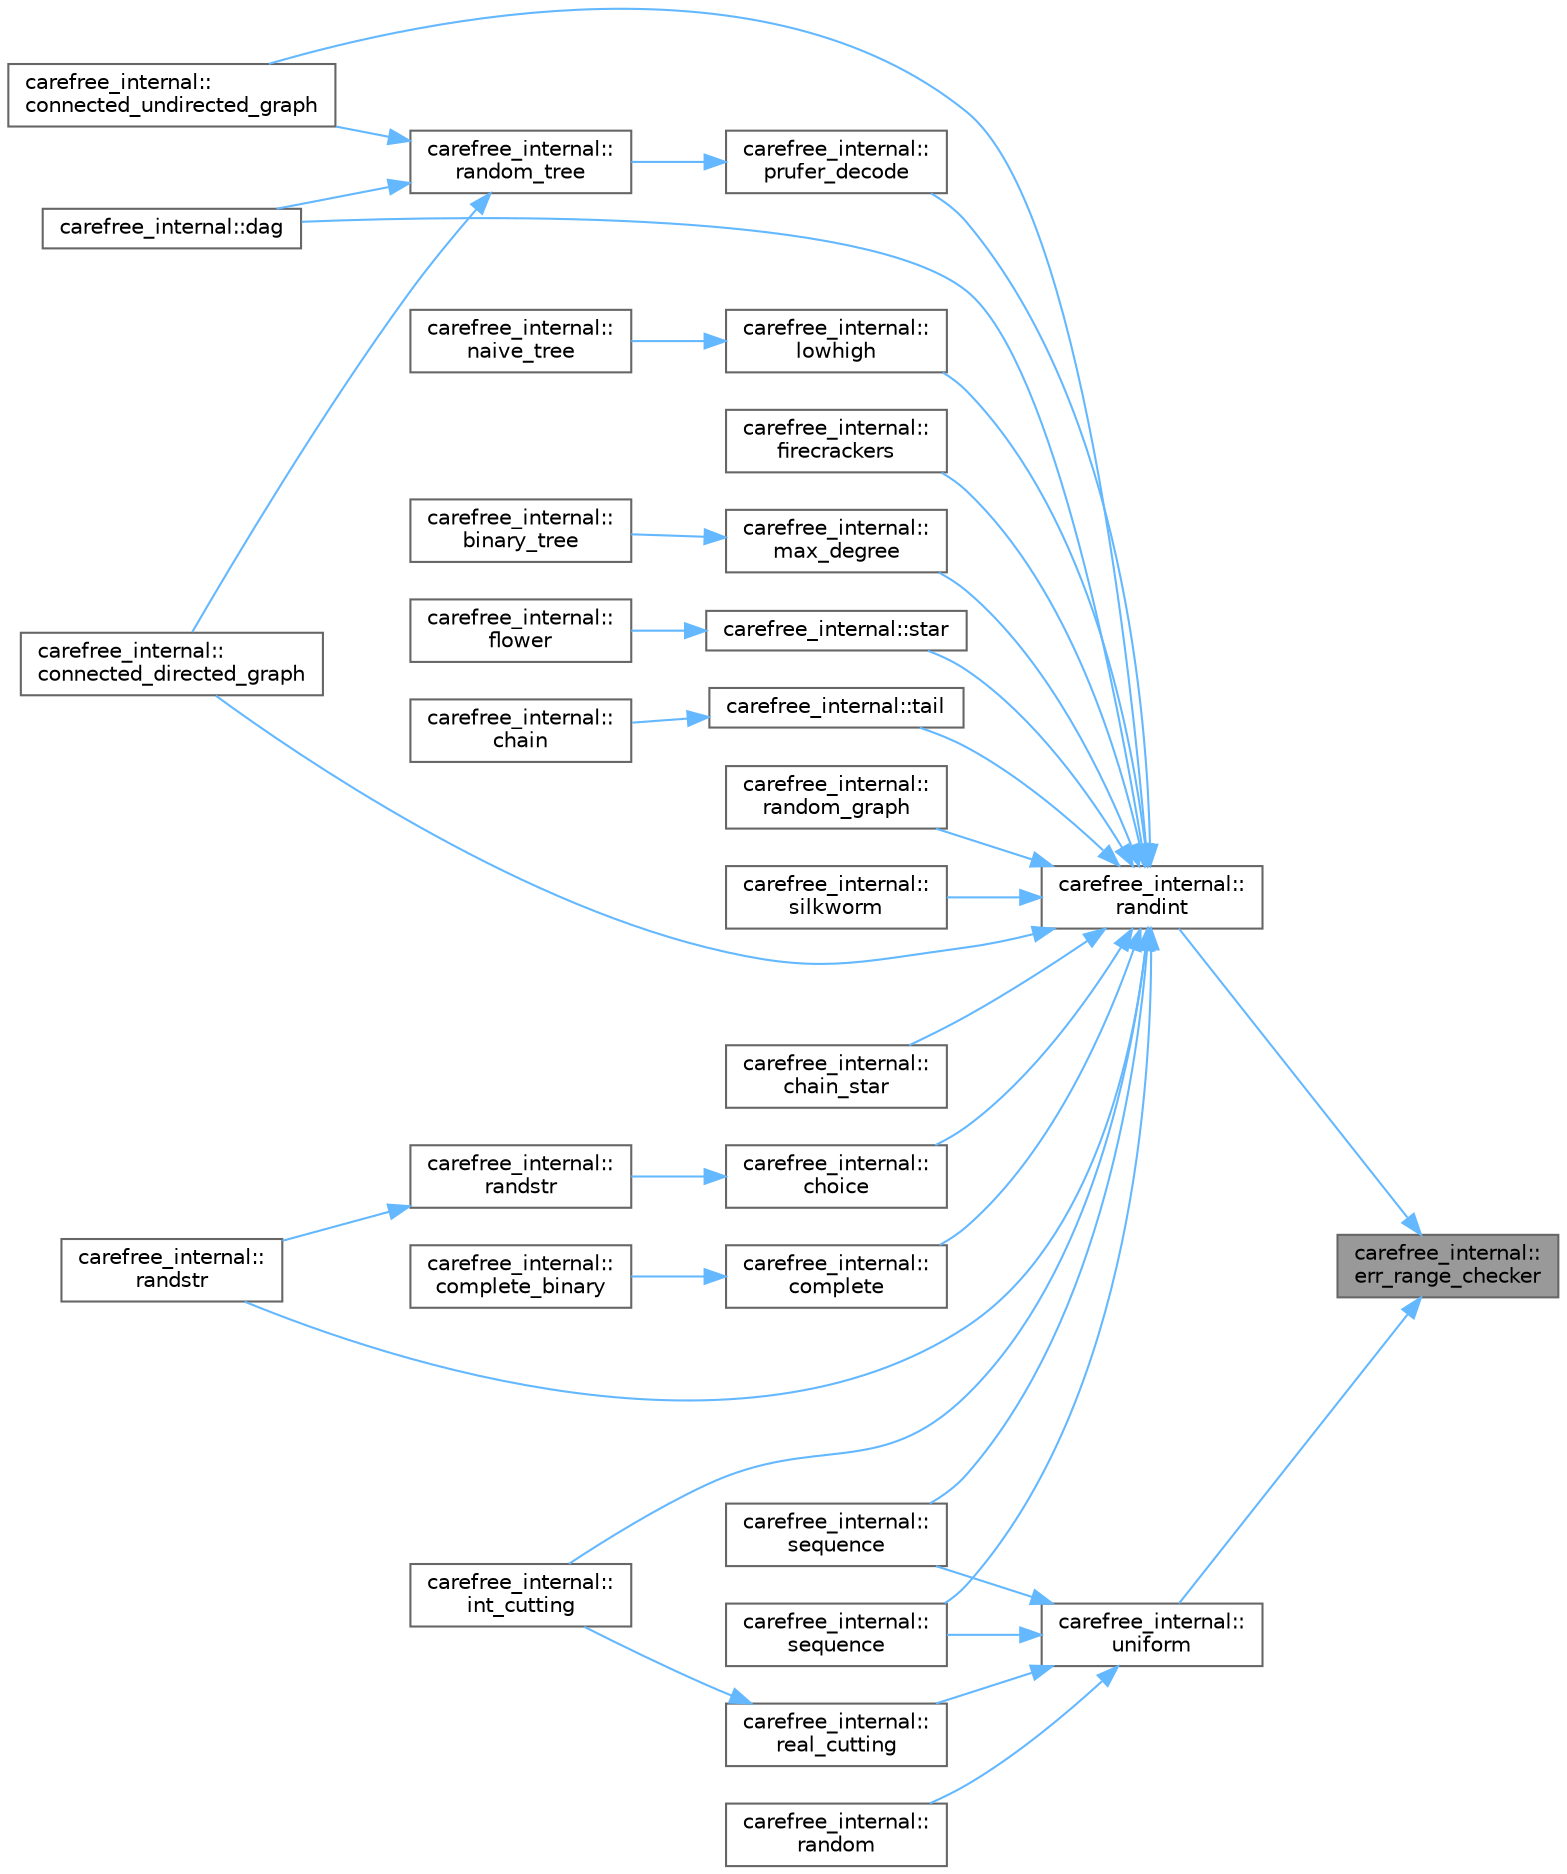 digraph "carefree_internal::err_range_checker"
{
 // LATEX_PDF_SIZE
  bgcolor="transparent";
  edge [fontname=Helvetica,fontsize=10,labelfontname=Helvetica,labelfontsize=10];
  node [fontname=Helvetica,fontsize=10,shape=box,height=0.2,width=0.4];
  rankdir="RL";
  Node1 [id="Node000001",label="carefree_internal::\lerr_range_checker",height=0.2,width=0.4,color="gray40", fillcolor="grey60", style="filled", fontcolor="black",tooltip=" "];
  Node1 -> Node2 [id="edge1_Node000001_Node000002",dir="back",color="steelblue1",style="solid",tooltip=" "];
  Node2 [id="Node000002",label="carefree_internal::\lrandint",height=0.2,width=0.4,color="grey40", fillcolor="white", style="filled",URL="$namespacecarefree__internal.html#a6fd76e6e2b0005838173a512f6065ffe",tooltip=" "];
  Node2 -> Node3 [id="edge2_Node000002_Node000003",dir="back",color="steelblue1",style="solid",tooltip=" "];
  Node3 [id="Node000003",label="carefree_internal::\lchain_star",height=0.2,width=0.4,color="grey40", fillcolor="white", style="filled",URL="$namespacecarefree__internal.html#aad7dbc1a16b16dd475afde24d7adf0d1",tooltip=" "];
  Node2 -> Node4 [id="edge3_Node000002_Node000004",dir="back",color="steelblue1",style="solid",tooltip=" "];
  Node4 [id="Node000004",label="carefree_internal::\lchoice",height=0.2,width=0.4,color="grey40", fillcolor="white", style="filled",URL="$namespacecarefree__internal.html#a5d47653d8749e7941b9720057b0aadf0",tooltip=" "];
  Node4 -> Node5 [id="edge4_Node000004_Node000005",dir="back",color="steelblue1",style="solid",tooltip=" "];
  Node5 [id="Node000005",label="carefree_internal::\lrandstr",height=0.2,width=0.4,color="grey40", fillcolor="white", style="filled",URL="$namespacecarefree__internal.html#ae7ef7cdd0bebd841afceaf4cc4dfb1fe",tooltip=" "];
  Node5 -> Node6 [id="edge5_Node000005_Node000006",dir="back",color="steelblue1",style="solid",tooltip=" "];
  Node6 [id="Node000006",label="carefree_internal::\lrandstr",height=0.2,width=0.4,color="grey40", fillcolor="white", style="filled",URL="$namespacecarefree__internal.html#adc3bd71802747976e3ac8d6e22b0194d",tooltip=" "];
  Node2 -> Node7 [id="edge6_Node000002_Node000007",dir="back",color="steelblue1",style="solid",tooltip=" "];
  Node7 [id="Node000007",label="carefree_internal::\lcomplete",height=0.2,width=0.4,color="grey40", fillcolor="white", style="filled",URL="$namespacecarefree__internal.html#ad3a206037445f3e3ec7f383b06e672e7",tooltip=" "];
  Node7 -> Node8 [id="edge7_Node000007_Node000008",dir="back",color="steelblue1",style="solid",tooltip=" "];
  Node8 [id="Node000008",label="carefree_internal::\lcomplete_binary",height=0.2,width=0.4,color="grey40", fillcolor="white", style="filled",URL="$namespacecarefree__internal.html#a7ad83ca88f9ccb6fb56881d86ef38776",tooltip=" "];
  Node2 -> Node9 [id="edge8_Node000002_Node000009",dir="back",color="steelblue1",style="solid",tooltip=" "];
  Node9 [id="Node000009",label="carefree_internal::\lconnected_directed_graph",height=0.2,width=0.4,color="grey40", fillcolor="white", style="filled",URL="$namespacecarefree__internal.html#a724484c7eb7b8b55dd4c794862746903",tooltip=" "];
  Node2 -> Node10 [id="edge9_Node000002_Node000010",dir="back",color="steelblue1",style="solid",tooltip=" "];
  Node10 [id="Node000010",label="carefree_internal::\lconnected_undirected_graph",height=0.2,width=0.4,color="grey40", fillcolor="white", style="filled",URL="$namespacecarefree__internal.html#a1b727fafdf70d1ca51cbc3e3d459758b",tooltip=" "];
  Node2 -> Node11 [id="edge10_Node000002_Node000011",dir="back",color="steelblue1",style="solid",tooltip=" "];
  Node11 [id="Node000011",label="carefree_internal::dag",height=0.2,width=0.4,color="grey40", fillcolor="white", style="filled",URL="$namespacecarefree__internal.html#a28dda1f852ebd11512dd66590a94b96f",tooltip=" "];
  Node2 -> Node12 [id="edge11_Node000002_Node000012",dir="back",color="steelblue1",style="solid",tooltip=" "];
  Node12 [id="Node000012",label="carefree_internal::\lfirecrackers",height=0.2,width=0.4,color="grey40", fillcolor="white", style="filled",URL="$namespacecarefree__internal.html#a9435ff722beb77c4643b43781ffcf64b",tooltip=" "];
  Node2 -> Node13 [id="edge12_Node000002_Node000013",dir="back",color="steelblue1",style="solid",tooltip=" "];
  Node13 [id="Node000013",label="carefree_internal::\lint_cutting",height=0.2,width=0.4,color="grey40", fillcolor="white", style="filled",URL="$namespacecarefree__internal.html#a712398045d7754abf007d27efbe0bcae",tooltip=" "];
  Node2 -> Node14 [id="edge13_Node000002_Node000014",dir="back",color="steelblue1",style="solid",tooltip=" "];
  Node14 [id="Node000014",label="carefree_internal::\llowhigh",height=0.2,width=0.4,color="grey40", fillcolor="white", style="filled",URL="$namespacecarefree__internal.html#a515d38ea0328bd28511c5ae891e700f9",tooltip=" "];
  Node14 -> Node15 [id="edge14_Node000014_Node000015",dir="back",color="steelblue1",style="solid",tooltip=" "];
  Node15 [id="Node000015",label="carefree_internal::\lnaive_tree",height=0.2,width=0.4,color="grey40", fillcolor="white", style="filled",URL="$namespacecarefree__internal.html#a6568ca7a4573592fe32797708ffd5660",tooltip=" "];
  Node2 -> Node16 [id="edge15_Node000002_Node000016",dir="back",color="steelblue1",style="solid",tooltip=" "];
  Node16 [id="Node000016",label="carefree_internal::\lmax_degree",height=0.2,width=0.4,color="grey40", fillcolor="white", style="filled",URL="$namespacecarefree__internal.html#aa1d429d13c51db08341e8224a4f22bf0",tooltip=" "];
  Node16 -> Node17 [id="edge16_Node000016_Node000017",dir="back",color="steelblue1",style="solid",tooltip=" "];
  Node17 [id="Node000017",label="carefree_internal::\lbinary_tree",height=0.2,width=0.4,color="grey40", fillcolor="white", style="filled",URL="$namespacecarefree__internal.html#a523bf25347d3557fc588632697760acc",tooltip=" "];
  Node2 -> Node18 [id="edge17_Node000002_Node000018",dir="back",color="steelblue1",style="solid",tooltip=" "];
  Node18 [id="Node000018",label="carefree_internal::\lprufer_decode",height=0.2,width=0.4,color="grey40", fillcolor="white", style="filled",URL="$namespacecarefree__internal.html#af64a6a3d99b90dd3c9c702ca85ddd664",tooltip=" "];
  Node18 -> Node19 [id="edge18_Node000018_Node000019",dir="back",color="steelblue1",style="solid",tooltip=" "];
  Node19 [id="Node000019",label="carefree_internal::\lrandom_tree",height=0.2,width=0.4,color="grey40", fillcolor="white", style="filled",URL="$namespacecarefree__internal.html#a322995ed523155f90011208944ae01e0",tooltip=" "];
  Node19 -> Node9 [id="edge19_Node000019_Node000009",dir="back",color="steelblue1",style="solid",tooltip=" "];
  Node19 -> Node10 [id="edge20_Node000019_Node000010",dir="back",color="steelblue1",style="solid",tooltip=" "];
  Node19 -> Node11 [id="edge21_Node000019_Node000011",dir="back",color="steelblue1",style="solid",tooltip=" "];
  Node2 -> Node20 [id="edge22_Node000002_Node000020",dir="back",color="steelblue1",style="solid",tooltip=" "];
  Node20 [id="Node000020",label="carefree_internal::\lrandom_graph",height=0.2,width=0.4,color="grey40", fillcolor="white", style="filled",URL="$namespacecarefree__internal.html#a19f856624a89fda1542731f5e93ca469",tooltip=" "];
  Node2 -> Node6 [id="edge23_Node000002_Node000006",dir="back",color="steelblue1",style="solid",tooltip=" "];
  Node2 -> Node21 [id="edge24_Node000002_Node000021",dir="back",color="steelblue1",style="solid",tooltip=" "];
  Node21 [id="Node000021",label="carefree_internal::\lsequence",height=0.2,width=0.4,color="grey40", fillcolor="white", style="filled",URL="$namespacecarefree__internal.html#a0c5378211b08ad8b5dc07802647aea1d",tooltip=" "];
  Node2 -> Node22 [id="edge25_Node000002_Node000022",dir="back",color="steelblue1",style="solid",tooltip=" "];
  Node22 [id="Node000022",label="carefree_internal::\lsequence",height=0.2,width=0.4,color="grey40", fillcolor="white", style="filled",URL="$namespacecarefree__internal.html#a00a6a3986dad6b93b3f5e1349d9699d0",tooltip=" "];
  Node2 -> Node23 [id="edge26_Node000002_Node000023",dir="back",color="steelblue1",style="solid",tooltip=" "];
  Node23 [id="Node000023",label="carefree_internal::\lsilkworm",height=0.2,width=0.4,color="grey40", fillcolor="white", style="filled",URL="$namespacecarefree__internal.html#aa1e0ef6a072c88600d285a0f09516ad1",tooltip=" "];
  Node2 -> Node24 [id="edge27_Node000002_Node000024",dir="back",color="steelblue1",style="solid",tooltip=" "];
  Node24 [id="Node000024",label="carefree_internal::star",height=0.2,width=0.4,color="grey40", fillcolor="white", style="filled",URL="$namespacecarefree__internal.html#ad4db2cc924563f6be3d91bf8c08fa32b",tooltip=" "];
  Node24 -> Node25 [id="edge28_Node000024_Node000025",dir="back",color="steelblue1",style="solid",tooltip=" "];
  Node25 [id="Node000025",label="carefree_internal::\lflower",height=0.2,width=0.4,color="grey40", fillcolor="white", style="filled",URL="$namespacecarefree__internal.html#a2e4f536843cba9540e93e682a58bb239",tooltip=" "];
  Node2 -> Node26 [id="edge29_Node000002_Node000026",dir="back",color="steelblue1",style="solid",tooltip=" "];
  Node26 [id="Node000026",label="carefree_internal::tail",height=0.2,width=0.4,color="grey40", fillcolor="white", style="filled",URL="$namespacecarefree__internal.html#acaa850b4d070fcaa5594815fce2fa597",tooltip=" "];
  Node26 -> Node27 [id="edge30_Node000026_Node000027",dir="back",color="steelblue1",style="solid",tooltip=" "];
  Node27 [id="Node000027",label="carefree_internal::\lchain",height=0.2,width=0.4,color="grey40", fillcolor="white", style="filled",URL="$namespacecarefree__internal.html#aec5edaf797754ac7e4771ad7111b8624",tooltip=" "];
  Node1 -> Node28 [id="edge31_Node000001_Node000028",dir="back",color="steelblue1",style="solid",tooltip=" "];
  Node28 [id="Node000028",label="carefree_internal::\luniform",height=0.2,width=0.4,color="grey40", fillcolor="white", style="filled",URL="$namespacecarefree__internal.html#a09887492eaf2360f5894c3590a9b4787",tooltip=" "];
  Node28 -> Node29 [id="edge32_Node000028_Node000029",dir="back",color="steelblue1",style="solid",tooltip=" "];
  Node29 [id="Node000029",label="carefree_internal::\lrandom",height=0.2,width=0.4,color="grey40", fillcolor="white", style="filled",URL="$namespacecarefree__internal.html#a3c5f61d65de57fbb7aee3efd7a470141",tooltip=" "];
  Node28 -> Node30 [id="edge33_Node000028_Node000030",dir="back",color="steelblue1",style="solid",tooltip=" "];
  Node30 [id="Node000030",label="carefree_internal::\lreal_cutting",height=0.2,width=0.4,color="grey40", fillcolor="white", style="filled",URL="$namespacecarefree__internal.html#a3cb543eb52061c05520bc89fb4201243",tooltip=" "];
  Node30 -> Node13 [id="edge34_Node000030_Node000013",dir="back",color="steelblue1",style="solid",tooltip=" "];
  Node28 -> Node21 [id="edge35_Node000028_Node000021",dir="back",color="steelblue1",style="solid",tooltip=" "];
  Node28 -> Node22 [id="edge36_Node000028_Node000022",dir="back",color="steelblue1",style="solid",tooltip=" "];
}

